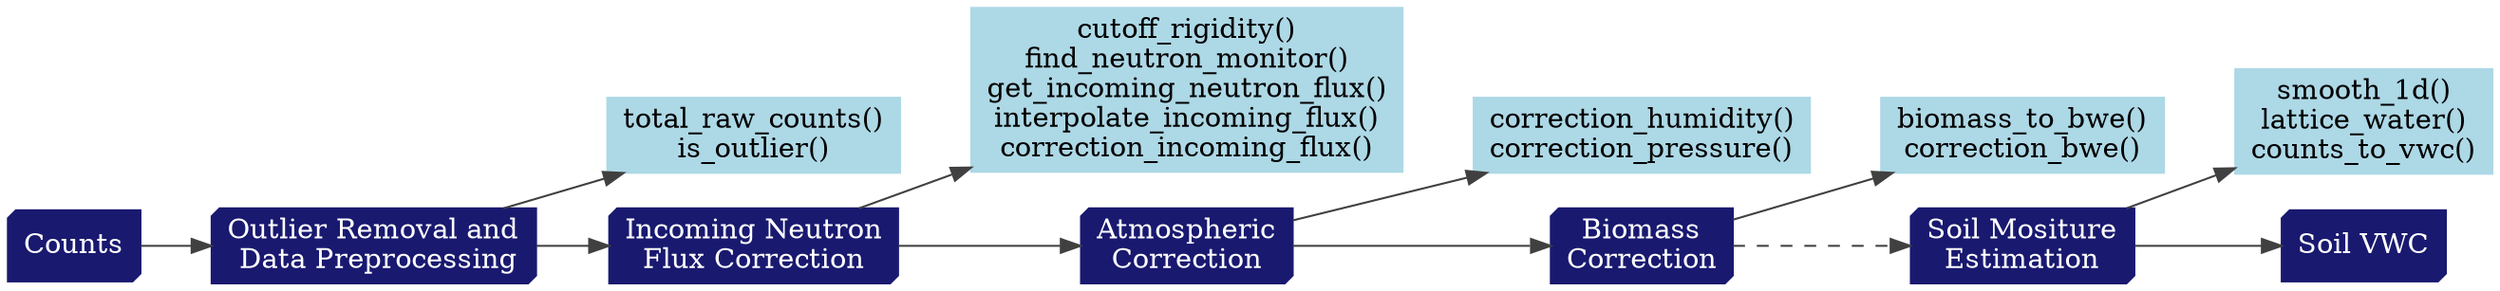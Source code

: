 digraph G {
    graph [rankdir=LR, overlap=false, repulsiveforce=1, dpi = 200, splines=true]
    edge [color="grey25"]

    // New node
    "Counts" [pos="1,1.5!", shape=box3d, color="midnightblue", fontcolor="white", style=filled, group=1];

    // Define Nodes with Positions
    "Outlier Removal and\n Data Preprocessing" [pos="2,1.5!", shape=box3d, color="midnightblue", fontcolor="white", style=filled, group=1];
    "total_raw_counts()\nis_outlier()" [pos="2,.9!", shape=box, color="lightblue", fontcolor="black", style=filled];
    
    "Incoming Neutron\nFlux Correction" [pos="3,1.5!", shape=box3d, color="midnightblue", fontcolor="white", style=filled, group=1];
    "cutoff_rigidity()\nfind_neutron_monitor()\nget_incoming_neutron_flux()\ninterpolate_incoming_flux()\ncorrection_incoming_flux()" [pos="3,.9!", shape=box, color="lightblue", fontcolor="black", style=filled];

    "Atmospheric\nCorrection" [pos="4,1.5!", shape=box3d, color="midnightblue", fontcolor="white", style=filled, group=1];
    "correction_humidity()\ncorrection_pressure()" [pos="4,1!", shape=box, color="lightblue", fontcolor="black", style=filled];
    
    "Biomass\nCorrection" [pos="1,.5!", shape=box3d, color="midnightblue", fontcolor="white", style=filled, group=1];
    "biomass_to_bwe()\ncorrection_bwe()" [pos="1,0!", shape=box, color="lightblue", fontcolor="black", style=filled];

    "Soil Mositure\nEstimation" [pos="2,.5!", shape=box3d, color="midnightblue", fontcolor="white", style=filled, group=1];
    "smooth_1d()\nlattice_water()\ncounts_to_vwc()" [pos="2,0!", shape=box, color="lightblue", fontcolor="black", style=filled];

    "Soil VWC" [pos="3,.5!", shape=box3d, color="midnightblue", fontcolor="white", style=filled, group=1];
    
    // Define Edges
    "Outlier Removal and\n Data Preprocessing" -> "total_raw_counts()\nis_outlier()"
    "Incoming Neutron\nFlux Correction" -> "cutoff_rigidity()\nfind_neutron_monitor()\nget_incoming_neutron_flux()\ninterpolate_incoming_flux()\ncorrection_incoming_flux()"
    "Atmospheric\nCorrection" -> "correction_humidity()\ncorrection_pressure()"
    "Biomass\nCorrection" -> "biomass_to_bwe()\ncorrection_bwe()"
    "Soil Mositure\nEstimation" -> "smooth_1d()\nlattice_water()\ncounts_to_vwc()"
    
    // Steps Arrows
    "Counts" -> "Outlier Removal and\n Data Preprocessing"
    "Outlier Removal and\n Data Preprocessing" -> "Incoming Neutron\nFlux Correction"
    "Incoming Neutron\nFlux Correction" -> "Atmospheric\nCorrection"
    "Atmospheric\nCorrection" -> "Biomass\nCorrection"
    "Biomass\nCorrection" -> "Soil Mositure\nEstimation" [style=dashed]
    "Soil Mositure\nEstimation" -> "Soil VWC"
}
